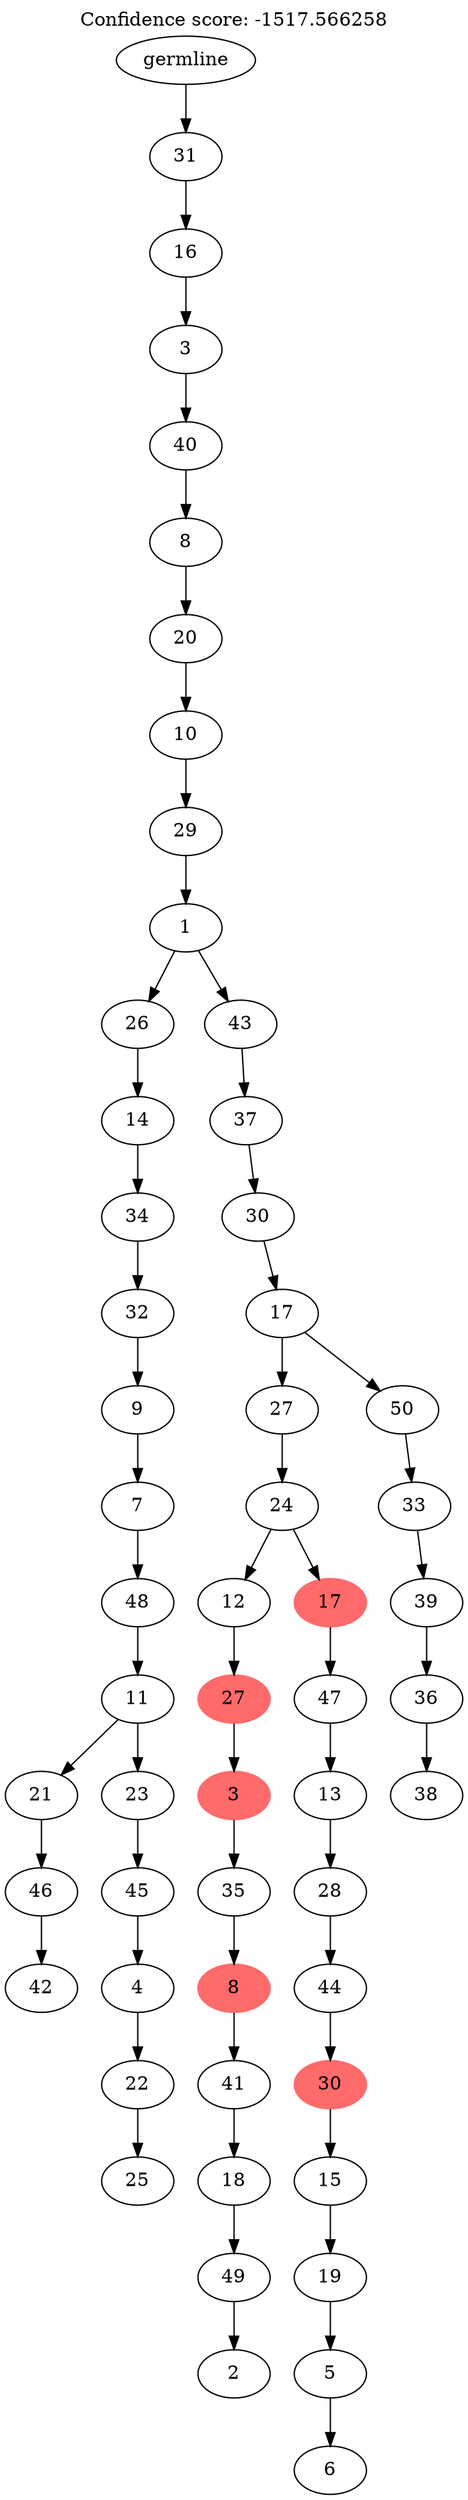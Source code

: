 digraph g {
	"54" -> "55";
	"55" [label="42"];
	"53" -> "54";
	"54" [label="46"];
	"51" -> "52";
	"52" [label="25"];
	"50" -> "51";
	"51" [label="22"];
	"49" -> "50";
	"50" [label="4"];
	"48" -> "49";
	"49" [label="45"];
	"47" -> "48";
	"48" [label="23"];
	"47" -> "53";
	"53" [label="21"];
	"46" -> "47";
	"47" [label="11"];
	"45" -> "46";
	"46" [label="48"];
	"44" -> "45";
	"45" [label="7"];
	"43" -> "44";
	"44" [label="9"];
	"42" -> "43";
	"43" [label="32"];
	"41" -> "42";
	"42" [label="34"];
	"40" -> "41";
	"41" [label="14"];
	"38" -> "39";
	"39" [label="2"];
	"37" -> "38";
	"38" [label="49"];
	"36" -> "37";
	"37" [label="18"];
	"35" -> "36";
	"36" [label="41"];
	"34" -> "35";
	"35" [color=indianred1, style=filled, label="8"];
	"33" -> "34";
	"34" [label="35"];
	"32" -> "33";
	"33" [color=indianred1, style=filled, label="3"];
	"31" -> "32";
	"32" [color=indianred1, style=filled, label="27"];
	"29" -> "30";
	"30" [label="6"];
	"28" -> "29";
	"29" [label="5"];
	"27" -> "28";
	"28" [label="19"];
	"26" -> "27";
	"27" [label="15"];
	"25" -> "26";
	"26" [color=indianred1, style=filled, label="30"];
	"24" -> "25";
	"25" [label="44"];
	"23" -> "24";
	"24" [label="28"];
	"22" -> "23";
	"23" [label="13"];
	"21" -> "22";
	"22" [label="47"];
	"20" -> "21";
	"21" [color=indianred1, style=filled, label="17"];
	"20" -> "31";
	"31" [label="12"];
	"19" -> "20";
	"20" [label="24"];
	"17" -> "18";
	"18" [label="38"];
	"16" -> "17";
	"17" [label="36"];
	"15" -> "16";
	"16" [label="39"];
	"14" -> "15";
	"15" [label="33"];
	"13" -> "14";
	"14" [label="50"];
	"13" -> "19";
	"19" [label="27"];
	"12" -> "13";
	"13" [label="17"];
	"11" -> "12";
	"12" [label="30"];
	"10" -> "11";
	"11" [label="37"];
	"9" -> "10";
	"10" [label="43"];
	"9" -> "40";
	"40" [label="26"];
	"8" -> "9";
	"9" [label="1"];
	"7" -> "8";
	"8" [label="29"];
	"6" -> "7";
	"7" [label="10"];
	"5" -> "6";
	"6" [label="20"];
	"4" -> "5";
	"5" [label="8"];
	"3" -> "4";
	"4" [label="40"];
	"2" -> "3";
	"3" [label="3"];
	"1" -> "2";
	"2" [label="16"];
	"0" -> "1";
	"1" [label="31"];
	"0" [label="germline"];
	labelloc="t";
	label="Confidence score: -1517.566258";
}
